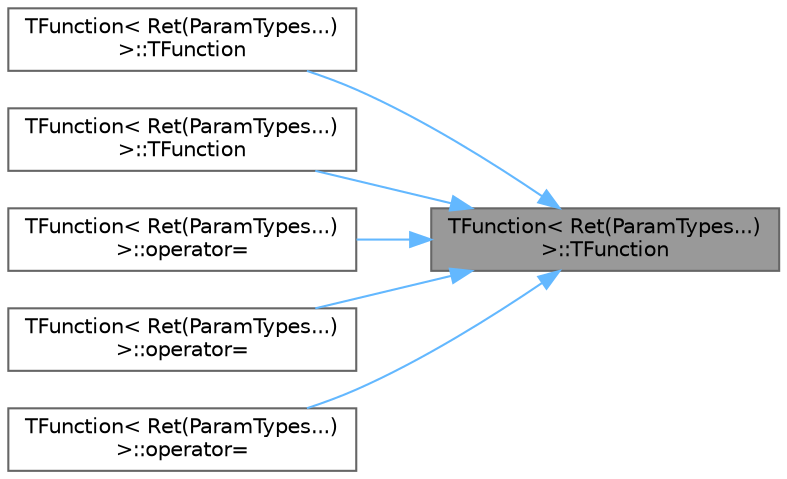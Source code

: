 digraph "TFunction&lt; Ret(ParamTypes...)&gt;::TFunction"
{
 // INTERACTIVE_SVG=YES
 // LATEX_PDF_SIZE
  bgcolor="transparent";
  edge [fontname=Helvetica,fontsize=10,labelfontname=Helvetica,labelfontsize=10];
  node [fontname=Helvetica,fontsize=10,shape=box,height=0.2,width=0.4];
  rankdir="RL";
  Node1 [id="Node000001",label="TFunction\< Ret(ParamTypes...)\l\>::TFunction",height=0.2,width=0.4,color="gray40", fillcolor="grey60", style="filled", fontcolor="black",tooltip="Default constructor."];
  Node1 -> Node2 [id="edge1_Node000001_Node000002",dir="back",color="steelblue1",style="solid",tooltip=" "];
  Node2 [id="Node000002",label="TFunction\< Ret(ParamTypes...)\l\>::TFunction",height=0.2,width=0.4,color="grey40", fillcolor="white", style="filled",URL="$d6/d79/classTFunction_3_01Ret_07ParamTypes_8_8_8_08_4.html#aa706829deff31060e64fd289e387bce2",tooltip=" "];
  Node1 -> Node3 [id="edge2_Node000001_Node000003",dir="back",color="steelblue1",style="solid",tooltip=" "];
  Node3 [id="Node000003",label="TFunction\< Ret(ParamTypes...)\l\>::TFunction",height=0.2,width=0.4,color="grey40", fillcolor="white", style="filled",URL="$d6/d79/classTFunction_3_01Ret_07ParamTypes_8_8_8_08_4.html#a4a2696ff47f947e54a7a41f95e1ed943",tooltip=" "];
  Node1 -> Node4 [id="edge3_Node000001_Node000004",dir="back",color="steelblue1",style="solid",tooltip=" "];
  Node4 [id="Node000004",label="TFunction\< Ret(ParamTypes...)\l\>::operator=",height=0.2,width=0.4,color="grey40", fillcolor="white", style="filled",URL="$d6/d79/classTFunction_3_01Ret_07ParamTypes_8_8_8_08_4.html#a66555beae3fdfb76e41caf133cb9bbd2",tooltip="Copy assignment operator."];
  Node1 -> Node5 [id="edge4_Node000001_Node000005",dir="back",color="steelblue1",style="solid",tooltip=" "];
  Node5 [id="Node000005",label="TFunction\< Ret(ParamTypes...)\l\>::operator=",height=0.2,width=0.4,color="grey40", fillcolor="white", style="filled",URL="$d6/d79/classTFunction_3_01Ret_07ParamTypes_8_8_8_08_4.html#a04d60337f0e61ec179c1493ac2452d60",tooltip="Move assignment operator."];
  Node1 -> Node6 [id="edge5_Node000001_Node000006",dir="back",color="steelblue1",style="solid",tooltip=" "];
  Node6 [id="Node000006",label="TFunction\< Ret(ParamTypes...)\l\>::operator=",height=0.2,width=0.4,color="grey40", fillcolor="white", style="filled",URL="$d6/d79/classTFunction_3_01Ret_07ParamTypes_8_8_8_08_4.html#a5c9eec622c8ac4db27dfadaaed694dd4",tooltip="Assignment to null is a form of Reset."];
}
